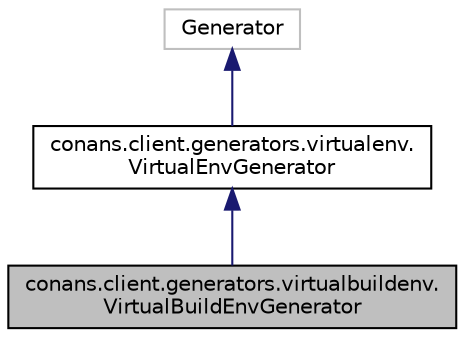 digraph "conans.client.generators.virtualbuildenv.VirtualBuildEnvGenerator"
{
 // LATEX_PDF_SIZE
  edge [fontname="Helvetica",fontsize="10",labelfontname="Helvetica",labelfontsize="10"];
  node [fontname="Helvetica",fontsize="10",shape=record];
  Node1 [label="conans.client.generators.virtualbuildenv.\lVirtualBuildEnvGenerator",height=0.2,width=0.4,color="black", fillcolor="grey75", style="filled", fontcolor="black",tooltip=" "];
  Node2 -> Node1 [dir="back",color="midnightblue",fontsize="10",style="solid",fontname="Helvetica"];
  Node2 [label="conans.client.generators.virtualenv.\lVirtualEnvGenerator",height=0.2,width=0.4,color="black", fillcolor="white", style="filled",URL="$classconans_1_1client_1_1generators_1_1virtualenv_1_1VirtualEnvGenerator.html",tooltip=" "];
  Node3 -> Node2 [dir="back",color="midnightblue",fontsize="10",style="solid",fontname="Helvetica"];
  Node3 [label="Generator",height=0.2,width=0.4,color="grey75", fillcolor="white", style="filled",tooltip=" "];
}
